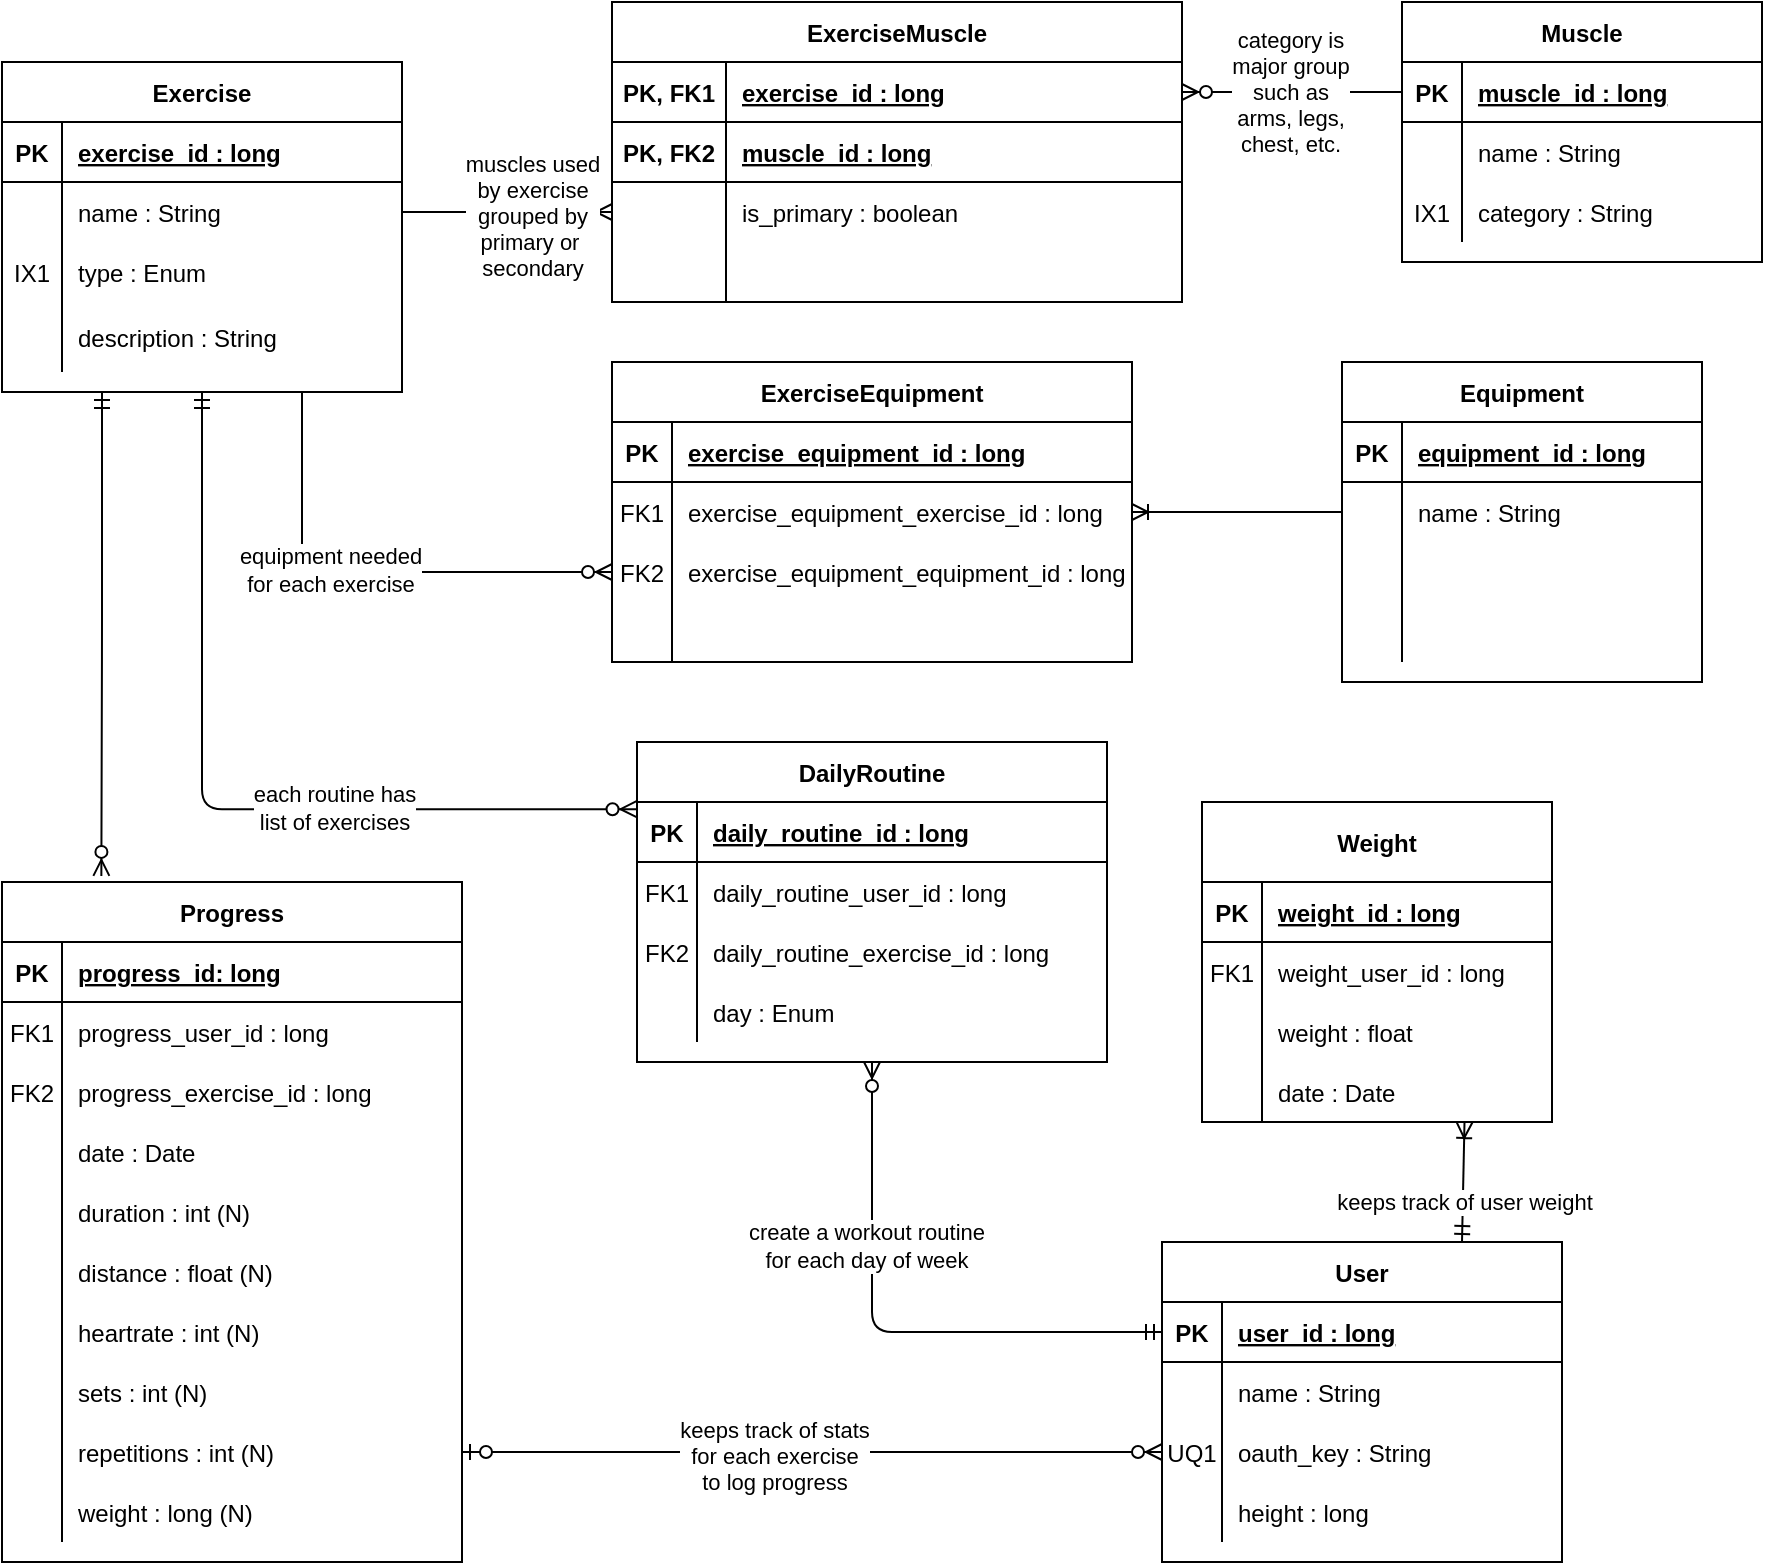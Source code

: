 <mxfile version="13.8.1" type="device"><diagram id="Q6YfByepirMHfdgDxiGw" name="Page-1"><mxGraphModel dx="1024" dy="472" grid="1" gridSize="10" guides="1" tooltips="1" connect="1" arrows="1" fold="1" page="1" pageScale="1" pageWidth="850" pageHeight="1100" math="0" shadow="0"><root><mxCell id="0"/><mxCell id="1" parent="0"/><mxCell id="9hliLJSUuDG-UG1t3mNE-100" value="" style="fontSize=12;html=1;endArrow=ERzeroToMany;endFill=1;exitX=1;exitY=0.5;exitDx=0;exitDy=0;entryX=0;entryY=0.5;entryDx=0;entryDy=0;" parent="1" source="9hliLJSUuDG-UG1t3mNE-5" edge="1" target="9hliLJSUuDG-UG1t3mNE-18"><mxGeometry width="100" height="100" relative="1" as="geometry"><mxPoint x="250" y="220" as="sourcePoint"/><mxPoint x="300" y="205" as="targetPoint"/></mxGeometry></mxCell><mxCell id="RDluwMORNLAqVn_TTHdL-29" value="&lt;span style=&quot;color: rgba(0 , 0 , 0 , 0) ; font-family: monospace ; font-size: 0px ; background-color: rgb(248 , 249 , 250)&quot;&gt;%3CmxGraphModel%3E%3Croot%3E%3CmxCell%20id%3D%220%22%2F%3E%3CmxCell%20id%3D%221%22%20parent%3D%220%22%2F%3E%3CmxCell%20id%3D%222%22%20value%3D%22muscles%20targeted%26lt%3Bbr%26gt%3Bby%20exercise%20grouped%26lt%3Bbr%26gt%3Bby%20primary%20and%26amp%3Bnbsp%3B%26lt%3Bbr%26gt%3Bsecondary%22%20style%3D%22edgeLabel%3Bhtml%3D1%3Balign%3Dcenter%3BverticalAlign%3Dmiddle%3Bresizable%3D0%3Bpoints%3D%5B%5D%3B%22%20vertex%3D%221%22%20connectable%3D%220%22%20parent%3D%221%22%3E%3CmxGeometry%20x%3D%22291%22%20y%3D%22166%22%20as%3D%22geometry%22%2F%3E%3C%2FmxCell%3E%3C%2Froot%3E%3C%2FmxGraphModel%3E&lt;/span&gt;&lt;span style=&quot;color: rgba(0 , 0 , 0 , 0) ; font-family: monospace ; font-size: 0px ; background-color: rgb(248 , 249 , 250)&quot;&gt;%3CmxGraphModel%3E%3Croot%3E%3CmxCell%20id%3D%220%22%2F%3E%3CmxCell%20id%3D%221%22%20parent%3D%220%22%2F%3E%3CmxCell%20id%3D%222%22%20value%3D%22muscles%20targeted%26lt%3Bbr%26gt%3Bby%20exercise%20grouped%26lt%3Bbr%26gt%3Bby%20primary%20and%26amp%3Bnbsp%3B%26lt%3Bbr%26gt%3Bsecondary%22%20style%3D%22edgeLabel%3Bhtml%3D1%3Balign%3Dcenter%3BverticalAlign%3Dmiddle%3Bresizable%3D0%3Bpoints%3D%5B%5D%3B%22%20vertex%3D%221%22%20connectable%3D%220%22%20parent%3D%221%22%3E%3CmxGeometry%20x%3D%22291%22%20y%3D%22166%22%20as%3D%22geometry%22%2F%3E%3C%2FmxCell%3E%3C%2Froot%3E%3C%2FmxGraphModel%3E&lt;/span&gt;" style="edgeLabel;html=1;align=center;verticalAlign=middle;resizable=0;points=[];" vertex="1" connectable="0" parent="9hliLJSUuDG-UG1t3mNE-100"><mxGeometry x="0.147" y="-1" relative="1" as="geometry"><mxPoint as="offset"/></mxGeometry></mxCell><mxCell id="RDluwMORNLAqVn_TTHdL-30" value="muscles used&lt;br&gt;by exercise&lt;br&gt;grouped by&lt;br&gt;primary or&amp;nbsp;&lt;br&gt;secondary" style="edgeLabel;html=1;align=center;verticalAlign=middle;resizable=0;points=[];" vertex="1" connectable="0" parent="9hliLJSUuDG-UG1t3mNE-100"><mxGeometry x="0.227" y="-2" relative="1" as="geometry"><mxPoint as="offset"/></mxGeometry></mxCell><mxCell id="9hliLJSUuDG-UG1t3mNE-103" value="" style="fontSize=12;html=1;endArrow=ERzeroToMany;entryX=0;entryY=0.5;entryDx=0;entryDy=0;exitX=0.75;exitY=1;exitDx=0;exitDy=0;edgeStyle=orthogonalEdgeStyle;endFill=1;" parent="1" source="9hliLJSUuDG-UG1t3mNE-1" target="9hliLJSUuDG-UG1t3mNE-94" edge="1"><mxGeometry width="100" height="100" relative="1" as="geometry"><mxPoint x="210" y="260" as="sourcePoint"/><mxPoint x="350" y="250" as="targetPoint"/></mxGeometry></mxCell><mxCell id="RDluwMORNLAqVn_TTHdL-28" value="equipment needed&lt;br&gt;for each exercise" style="edgeLabel;html=1;align=center;verticalAlign=middle;resizable=0;points=[];" vertex="1" connectable="0" parent="9hliLJSUuDG-UG1t3mNE-103"><mxGeometry x="-0.277" y="14" relative="1" as="geometry"><mxPoint as="offset"/></mxGeometry></mxCell><mxCell id="9hliLJSUuDG-UG1t3mNE-104" value="" style="fontSize=12;html=1;endArrow=ERoneToMany;edgeStyle=elbowEdgeStyle;entryX=1;entryY=0.5;entryDx=0;entryDy=0;exitX=0;exitY=0.5;exitDx=0;exitDy=0;" parent="1" source="9hliLJSUuDG-UG1t3mNE-31" target="9hliLJSUuDG-UG1t3mNE-91" edge="1"><mxGeometry width="100" height="100" relative="1" as="geometry"><mxPoint x="676" y="450" as="sourcePoint"/><mxPoint x="620" y="550" as="targetPoint"/></mxGeometry></mxCell><mxCell id="9hliLJSUuDG-UG1t3mNE-105" value="" style="edgeStyle=entityRelationEdgeStyle;fontSize=12;html=1;endArrow=ERzeroToMany;entryX=1;entryY=0.5;entryDx=0;entryDy=0;exitX=0;exitY=0.5;exitDx=0;exitDy=0;endFill=1;" parent="1" source="9hliLJSUuDG-UG1t3mNE-41" target="9hliLJSUuDG-UG1t3mNE-15" edge="1"><mxGeometry width="100" height="100" relative="1" as="geometry"><mxPoint x="860" y="50" as="sourcePoint"/><mxPoint x="690" y="50" as="targetPoint"/></mxGeometry></mxCell><mxCell id="RDluwMORNLAqVn_TTHdL-31" value="category is&lt;br&gt;major group&lt;br&gt;such as&lt;br&gt;arms, legs,&lt;br&gt;chest, etc." style="edgeLabel;html=1;align=center;verticalAlign=middle;resizable=0;points=[];" vertex="1" connectable="0" parent="9hliLJSUuDG-UG1t3mNE-105"><mxGeometry x="0.018" relative="1" as="geometry"><mxPoint as="offset"/></mxGeometry></mxCell><mxCell id="9hliLJSUuDG-UG1t3mNE-178" value="" style="fontSize=12;html=1;endArrow=ERoneToMany;startArrow=ERmandOne;startFill=0;exitX=0.75;exitY=0;exitDx=0;exitDy=0;entryX=0.75;entryY=1;entryDx=0;entryDy=0;" parent="1" source="9hliLJSUuDG-UG1t3mNE-108" target="9hliLJSUuDG-UG1t3mNE-124" edge="1"><mxGeometry width="100" height="100" relative="1" as="geometry"><mxPoint x="780" y="638" as="sourcePoint"/><mxPoint x="780" y="620" as="targetPoint"/></mxGeometry></mxCell><mxCell id="RDluwMORNLAqVn_TTHdL-20" value="keeps track of user weight" style="edgeLabel;html=1;align=center;verticalAlign=middle;resizable=0;points=[];" vertex="1" connectable="0" parent="9hliLJSUuDG-UG1t3mNE-178"><mxGeometry x="-0.327" relative="1" as="geometry"><mxPoint as="offset"/></mxGeometry></mxCell><mxCell id="9hliLJSUuDG-UG1t3mNE-179" value="" style="fontSize=12;html=1;endArrow=ERzeroToMany;startArrow=ERmandOne;startFill=0;exitX=0;exitY=0.5;exitDx=0;exitDy=0;edgeStyle=orthogonalEdgeStyle;elbow=vertical;entryX=0.5;entryY=1;entryDx=0;entryDy=0;endFill=1;" parent="1" source="9hliLJSUuDG-UG1t3mNE-109" target="9hliLJSUuDG-UG1t3mNE-152" edge="1"><mxGeometry width="100" height="100" relative="1" as="geometry"><mxPoint x="630" y="552" as="sourcePoint"/><mxPoint x="440" y="590" as="targetPoint"/></mxGeometry></mxCell><mxCell id="RDluwMORNLAqVn_TTHdL-21" value="create a workout routine&lt;br&gt;for each day of week" style="edgeLabel;html=1;align=center;verticalAlign=middle;resizable=0;points=[];" vertex="1" connectable="0" parent="9hliLJSUuDG-UG1t3mNE-179"><mxGeometry x="0.036" y="-43" relative="1" as="geometry"><mxPoint x="-46" y="-43" as="offset"/></mxGeometry></mxCell><mxCell id="9hliLJSUuDG-UG1t3mNE-218" value="" style="fontSize=12;html=1;endArrow=ERzeroToMany;startArrow=ERmandOne;startFill=0;entryX=-0.001;entryY=0.12;entryDx=0;entryDy=0;exitX=0.5;exitY=1;exitDx=0;exitDy=0;entryPerimeter=0;edgeStyle=orthogonalEdgeStyle;endFill=1;" parent="1" target="9hliLJSUuDG-UG1t3mNE-153" edge="1" source="9hliLJSUuDG-UG1t3mNE-1"><mxGeometry width="100" height="100" relative="1" as="geometry"><mxPoint x="160" y="260" as="sourcePoint"/><mxPoint x="185" y="340" as="targetPoint"/></mxGeometry></mxCell><mxCell id="RDluwMORNLAqVn_TTHdL-23" value="each routine has &lt;br&gt;list of exercises" style="edgeLabel;html=1;align=center;verticalAlign=middle;resizable=0;points=[];" vertex="1" connectable="0" parent="9hliLJSUuDG-UG1t3mNE-218"><mxGeometry x="-0.024" y="66" relative="1" as="geometry"><mxPoint as="offset"/></mxGeometry></mxCell><mxCell id="9hliLJSUuDG-UG1t3mNE-219" value="" style="edgeStyle=entityRelationEdgeStyle;fontSize=12;html=1;endArrow=ERzeroToMany;exitX=1;exitY=0.5;exitDx=0;exitDy=0;startArrow=ERzeroToOne;startFill=1;endFill=1;entryX=0;entryY=0.5;entryDx=0;entryDy=0;" parent="1" source="9hliLJSUuDG-UG1t3mNE-212" target="9hliLJSUuDG-UG1t3mNE-115" edge="1"><mxGeometry width="100" height="100" relative="1" as="geometry"><mxPoint x="321" y="653" as="sourcePoint"/><mxPoint x="730" y="860" as="targetPoint"/></mxGeometry></mxCell><mxCell id="RDluwMORNLAqVn_TTHdL-24" value="keeps track of stats &lt;br&gt;for each exercise&lt;br&gt;to log progress" style="edgeLabel;html=1;align=center;verticalAlign=middle;resizable=0;points=[];" vertex="1" connectable="0" parent="9hliLJSUuDG-UG1t3mNE-219"><mxGeometry x="-0.109" y="-2" relative="1" as="geometry"><mxPoint as="offset"/></mxGeometry></mxCell><mxCell id="9hliLJSUuDG-UG1t3mNE-221" value="" style="edgeStyle=orthogonalEdgeStyle;fontSize=12;html=1;endArrow=ERzeroToMany;entryX=0.216;entryY=-0.009;entryDx=0;entryDy=0;startArrow=ERmandOne;startFill=0;endFill=1;jumpSize=6;exitX=0.25;exitY=1;exitDx=0;exitDy=0;entryPerimeter=0;" parent="1" target="9hliLJSUuDG-UG1t3mNE-165" edge="1" source="9hliLJSUuDG-UG1t3mNE-1"><mxGeometry width="100" height="100" relative="1" as="geometry"><mxPoint x="30" y="265" as="sourcePoint"/><mxPoint x="520" y="430" as="targetPoint"/></mxGeometry></mxCell><mxCell id="9hliLJSUuDG-UG1t3mNE-1" value="Exercise" style="shape=table;startSize=30;container=1;collapsible=1;childLayout=tableLayout;fixedRows=1;rowLines=0;fontStyle=1;align=center;resizeLast=1;" parent="1" vertex="1"><mxGeometry x="40" y="90" width="200" height="165" as="geometry"/></mxCell><mxCell id="9hliLJSUuDG-UG1t3mNE-2" value="" style="shape=partialRectangle;collapsible=0;dropTarget=0;pointerEvents=0;fillColor=none;top=0;left=0;bottom=1;right=0;points=[[0,0.5],[1,0.5]];portConstraint=eastwest;" parent="9hliLJSUuDG-UG1t3mNE-1" vertex="1"><mxGeometry y="30" width="200" height="30" as="geometry"/></mxCell><mxCell id="9hliLJSUuDG-UG1t3mNE-3" value="PK" style="shape=partialRectangle;connectable=0;fillColor=none;top=0;left=0;bottom=0;right=0;fontStyle=1;overflow=hidden;" parent="9hliLJSUuDG-UG1t3mNE-2" vertex="1"><mxGeometry width="30" height="30" as="geometry"/></mxCell><mxCell id="9hliLJSUuDG-UG1t3mNE-4" value="exercise_id : long" style="shape=partialRectangle;connectable=0;fillColor=none;top=0;left=0;bottom=0;right=0;align=left;spacingLeft=6;fontStyle=5;overflow=hidden;" parent="9hliLJSUuDG-UG1t3mNE-2" vertex="1"><mxGeometry x="30" width="170" height="30" as="geometry"/></mxCell><mxCell id="9hliLJSUuDG-UG1t3mNE-5" value="" style="shape=partialRectangle;collapsible=0;dropTarget=0;pointerEvents=0;fillColor=none;top=0;left=0;bottom=0;right=0;points=[[0,0.5],[1,0.5]];portConstraint=eastwest;" parent="9hliLJSUuDG-UG1t3mNE-1" vertex="1"><mxGeometry y="60" width="200" height="30" as="geometry"/></mxCell><mxCell id="9hliLJSUuDG-UG1t3mNE-6" value="" style="shape=partialRectangle;connectable=0;fillColor=none;top=0;left=0;bottom=0;right=0;editable=1;overflow=hidden;" parent="9hliLJSUuDG-UG1t3mNE-5" vertex="1"><mxGeometry width="30" height="30" as="geometry"/></mxCell><mxCell id="9hliLJSUuDG-UG1t3mNE-7" value="name : String" style="shape=partialRectangle;connectable=0;fillColor=none;top=0;left=0;bottom=0;right=0;align=left;spacingLeft=6;overflow=hidden;" parent="9hliLJSUuDG-UG1t3mNE-5" vertex="1"><mxGeometry x="30" width="170" height="30" as="geometry"/></mxCell><mxCell id="9hliLJSUuDG-UG1t3mNE-8" value="" style="shape=partialRectangle;collapsible=0;dropTarget=0;pointerEvents=0;fillColor=none;top=0;left=0;bottom=0;right=0;points=[[0,0.5],[1,0.5]];portConstraint=eastwest;" parent="9hliLJSUuDG-UG1t3mNE-1" vertex="1"><mxGeometry y="90" width="200" height="30" as="geometry"/></mxCell><mxCell id="9hliLJSUuDG-UG1t3mNE-9" value="IX1" style="shape=partialRectangle;connectable=0;fillColor=none;top=0;left=0;bottom=0;right=0;editable=1;overflow=hidden;" parent="9hliLJSUuDG-UG1t3mNE-8" vertex="1"><mxGeometry width="30" height="30" as="geometry"/></mxCell><mxCell id="9hliLJSUuDG-UG1t3mNE-10" value="type : Enum" style="shape=partialRectangle;connectable=0;fillColor=none;top=0;left=0;bottom=0;right=0;align=left;spacingLeft=6;overflow=hidden;" parent="9hliLJSUuDG-UG1t3mNE-8" vertex="1"><mxGeometry x="30" width="170" height="30" as="geometry"/></mxCell><mxCell id="9hliLJSUuDG-UG1t3mNE-71" value="" style="shape=partialRectangle;collapsible=0;dropTarget=0;pointerEvents=0;fillColor=none;top=0;left=0;bottom=0;right=0;points=[[0,0.5],[1,0.5]];portConstraint=eastwest;" parent="9hliLJSUuDG-UG1t3mNE-1" vertex="1"><mxGeometry y="120" width="200" height="35" as="geometry"/></mxCell><mxCell id="9hliLJSUuDG-UG1t3mNE-72" value="" style="shape=partialRectangle;connectable=0;fillColor=none;top=0;left=0;bottom=0;right=0;editable=1;overflow=hidden;" parent="9hliLJSUuDG-UG1t3mNE-71" vertex="1"><mxGeometry width="30" height="35" as="geometry"/></mxCell><mxCell id="9hliLJSUuDG-UG1t3mNE-73" value="description : String" style="shape=partialRectangle;connectable=0;fillColor=none;top=0;left=0;bottom=0;right=0;align=left;spacingLeft=6;overflow=hidden;" parent="9hliLJSUuDG-UG1t3mNE-71" vertex="1"><mxGeometry x="30" width="170" height="35" as="geometry"/></mxCell><mxCell id="9hliLJSUuDG-UG1t3mNE-27" value="Equipment" style="shape=table;startSize=30;container=1;collapsible=1;childLayout=tableLayout;fixedRows=1;rowLines=0;fontStyle=1;align=center;resizeLast=1;" parent="1" vertex="1"><mxGeometry x="710" y="240" width="180" height="160" as="geometry"/></mxCell><mxCell id="9hliLJSUuDG-UG1t3mNE-28" value="" style="shape=partialRectangle;collapsible=0;dropTarget=0;pointerEvents=0;fillColor=none;top=0;left=0;bottom=1;right=0;points=[[0,0.5],[1,0.5]];portConstraint=eastwest;" parent="9hliLJSUuDG-UG1t3mNE-27" vertex="1"><mxGeometry y="30" width="180" height="30" as="geometry"/></mxCell><mxCell id="9hliLJSUuDG-UG1t3mNE-29" value="PK" style="shape=partialRectangle;connectable=0;fillColor=none;top=0;left=0;bottom=0;right=0;fontStyle=1;overflow=hidden;" parent="9hliLJSUuDG-UG1t3mNE-28" vertex="1"><mxGeometry width="30" height="30" as="geometry"/></mxCell><mxCell id="9hliLJSUuDG-UG1t3mNE-30" value="equipment_id : long" style="shape=partialRectangle;connectable=0;fillColor=none;top=0;left=0;bottom=0;right=0;align=left;spacingLeft=6;fontStyle=5;overflow=hidden;" parent="9hliLJSUuDG-UG1t3mNE-28" vertex="1"><mxGeometry x="30" width="150" height="30" as="geometry"/></mxCell><mxCell id="9hliLJSUuDG-UG1t3mNE-31" value="" style="shape=partialRectangle;collapsible=0;dropTarget=0;pointerEvents=0;fillColor=none;top=0;left=0;bottom=0;right=0;points=[[0,0.5],[1,0.5]];portConstraint=eastwest;" parent="9hliLJSUuDG-UG1t3mNE-27" vertex="1"><mxGeometry y="60" width="180" height="30" as="geometry"/></mxCell><mxCell id="9hliLJSUuDG-UG1t3mNE-32" value="" style="shape=partialRectangle;connectable=0;fillColor=none;top=0;left=0;bottom=0;right=0;editable=1;overflow=hidden;" parent="9hliLJSUuDG-UG1t3mNE-31" vertex="1"><mxGeometry width="30" height="30" as="geometry"/></mxCell><mxCell id="9hliLJSUuDG-UG1t3mNE-33" value="name : String" style="shape=partialRectangle;connectable=0;fillColor=none;top=0;left=0;bottom=0;right=0;align=left;spacingLeft=6;overflow=hidden;" parent="9hliLJSUuDG-UG1t3mNE-31" vertex="1"><mxGeometry x="30" width="150" height="30" as="geometry"/></mxCell><mxCell id="9hliLJSUuDG-UG1t3mNE-34" value="" style="shape=partialRectangle;collapsible=0;dropTarget=0;pointerEvents=0;fillColor=none;top=0;left=0;bottom=0;right=0;points=[[0,0.5],[1,0.5]];portConstraint=eastwest;" parent="9hliLJSUuDG-UG1t3mNE-27" vertex="1"><mxGeometry y="90" width="180" height="30" as="geometry"/></mxCell><mxCell id="9hliLJSUuDG-UG1t3mNE-35" value="" style="shape=partialRectangle;connectable=0;fillColor=none;top=0;left=0;bottom=0;right=0;editable=1;overflow=hidden;" parent="9hliLJSUuDG-UG1t3mNE-34" vertex="1"><mxGeometry width="30" height="30" as="geometry"/></mxCell><mxCell id="9hliLJSUuDG-UG1t3mNE-36" value="" style="shape=partialRectangle;connectable=0;fillColor=none;top=0;left=0;bottom=0;right=0;align=left;spacingLeft=6;overflow=hidden;" parent="9hliLJSUuDG-UG1t3mNE-34" vertex="1"><mxGeometry x="30" width="150" height="30" as="geometry"/></mxCell><mxCell id="9hliLJSUuDG-UG1t3mNE-37" value="" style="shape=partialRectangle;collapsible=0;dropTarget=0;pointerEvents=0;fillColor=none;top=0;left=0;bottom=0;right=0;points=[[0,0.5],[1,0.5]];portConstraint=eastwest;" parent="9hliLJSUuDG-UG1t3mNE-27" vertex="1"><mxGeometry y="120" width="180" height="30" as="geometry"/></mxCell><mxCell id="9hliLJSUuDG-UG1t3mNE-38" value="" style="shape=partialRectangle;connectable=0;fillColor=none;top=0;left=0;bottom=0;right=0;editable=1;overflow=hidden;" parent="9hliLJSUuDG-UG1t3mNE-37" vertex="1"><mxGeometry width="30" height="30" as="geometry"/></mxCell><mxCell id="9hliLJSUuDG-UG1t3mNE-39" value="" style="shape=partialRectangle;connectable=0;fillColor=none;top=0;left=0;bottom=0;right=0;align=left;spacingLeft=6;overflow=hidden;" parent="9hliLJSUuDG-UG1t3mNE-37" vertex="1"><mxGeometry x="30" width="150" height="30" as="geometry"/></mxCell><mxCell id="9hliLJSUuDG-UG1t3mNE-87" value="ExerciseEquipment" style="shape=table;startSize=30;container=1;collapsible=1;childLayout=tableLayout;fixedRows=1;rowLines=0;fontStyle=1;align=center;resizeLast=1;" parent="1" vertex="1"><mxGeometry x="345" y="240" width="260" height="150" as="geometry"/></mxCell><mxCell id="9hliLJSUuDG-UG1t3mNE-88" value="" style="shape=partialRectangle;collapsible=0;dropTarget=0;pointerEvents=0;fillColor=none;top=0;left=0;bottom=1;right=0;points=[[0,0.5],[1,0.5]];portConstraint=eastwest;" parent="9hliLJSUuDG-UG1t3mNE-87" vertex="1"><mxGeometry y="30" width="260" height="30" as="geometry"/></mxCell><mxCell id="9hliLJSUuDG-UG1t3mNE-89" value="PK" style="shape=partialRectangle;connectable=0;fillColor=none;top=0;left=0;bottom=0;right=0;fontStyle=1;overflow=hidden;" parent="9hliLJSUuDG-UG1t3mNE-88" vertex="1"><mxGeometry width="30" height="30" as="geometry"/></mxCell><mxCell id="9hliLJSUuDG-UG1t3mNE-90" value="exercise_equipment_id : long" style="shape=partialRectangle;connectable=0;fillColor=none;top=0;left=0;bottom=0;right=0;align=left;spacingLeft=6;fontStyle=5;overflow=hidden;" parent="9hliLJSUuDG-UG1t3mNE-88" vertex="1"><mxGeometry x="30" width="230" height="30" as="geometry"/></mxCell><mxCell id="9hliLJSUuDG-UG1t3mNE-91" value="" style="shape=partialRectangle;collapsible=0;dropTarget=0;pointerEvents=0;fillColor=none;top=0;left=0;bottom=0;right=0;points=[[0,0.5],[1,0.5]];portConstraint=eastwest;" parent="9hliLJSUuDG-UG1t3mNE-87" vertex="1"><mxGeometry y="60" width="260" height="30" as="geometry"/></mxCell><mxCell id="9hliLJSUuDG-UG1t3mNE-92" value="FK1" style="shape=partialRectangle;connectable=0;fillColor=none;top=0;left=0;bottom=0;right=0;editable=1;overflow=hidden;" parent="9hliLJSUuDG-UG1t3mNE-91" vertex="1"><mxGeometry width="30" height="30" as="geometry"/></mxCell><mxCell id="9hliLJSUuDG-UG1t3mNE-93" value="exercise_equipment_exercise_id : long" style="shape=partialRectangle;connectable=0;fillColor=none;top=0;left=0;bottom=0;right=0;align=left;spacingLeft=6;overflow=hidden;" parent="9hliLJSUuDG-UG1t3mNE-91" vertex="1"><mxGeometry x="30" width="230" height="30" as="geometry"/></mxCell><mxCell id="9hliLJSUuDG-UG1t3mNE-94" value="" style="shape=partialRectangle;collapsible=0;dropTarget=0;pointerEvents=0;fillColor=none;top=0;left=0;bottom=0;right=0;points=[[0,0.5],[1,0.5]];portConstraint=eastwest;" parent="9hliLJSUuDG-UG1t3mNE-87" vertex="1"><mxGeometry y="90" width="260" height="30" as="geometry"/></mxCell><mxCell id="9hliLJSUuDG-UG1t3mNE-95" value="FK2" style="shape=partialRectangle;connectable=0;fillColor=none;top=0;left=0;bottom=0;right=0;editable=1;overflow=hidden;" parent="9hliLJSUuDG-UG1t3mNE-94" vertex="1"><mxGeometry width="30" height="30" as="geometry"/></mxCell><mxCell id="9hliLJSUuDG-UG1t3mNE-96" value="exercise_equipment_equipment_id : long" style="shape=partialRectangle;connectable=0;fillColor=none;top=0;left=0;bottom=0;right=0;align=left;spacingLeft=6;overflow=hidden;" parent="9hliLJSUuDG-UG1t3mNE-94" vertex="1"><mxGeometry x="30" width="230" height="30" as="geometry"/></mxCell><mxCell id="9hliLJSUuDG-UG1t3mNE-97" value="" style="shape=partialRectangle;collapsible=0;dropTarget=0;pointerEvents=0;fillColor=none;top=0;left=0;bottom=0;right=0;points=[[0,0.5],[1,0.5]];portConstraint=eastwest;" parent="9hliLJSUuDG-UG1t3mNE-87" vertex="1"><mxGeometry y="120" width="260" height="30" as="geometry"/></mxCell><mxCell id="9hliLJSUuDG-UG1t3mNE-98" value="" style="shape=partialRectangle;connectable=0;fillColor=none;top=0;left=0;bottom=0;right=0;editable=1;overflow=hidden;" parent="9hliLJSUuDG-UG1t3mNE-97" vertex="1"><mxGeometry width="30" height="30" as="geometry"/></mxCell><mxCell id="9hliLJSUuDG-UG1t3mNE-99" value="" style="shape=partialRectangle;connectable=0;fillColor=none;top=0;left=0;bottom=0;right=0;align=left;spacingLeft=6;overflow=hidden;" parent="9hliLJSUuDG-UG1t3mNE-97" vertex="1"><mxGeometry x="30" width="230" height="30" as="geometry"/></mxCell><mxCell id="9hliLJSUuDG-UG1t3mNE-40" value="Muscle" style="shape=table;startSize=30;container=1;collapsible=1;childLayout=tableLayout;fixedRows=1;rowLines=0;fontStyle=1;align=center;resizeLast=1;" parent="1" vertex="1"><mxGeometry x="740" y="60" width="180" height="130" as="geometry"/></mxCell><mxCell id="9hliLJSUuDG-UG1t3mNE-41" value="" style="shape=partialRectangle;collapsible=0;dropTarget=0;pointerEvents=0;fillColor=none;top=0;left=0;bottom=1;right=0;points=[[0,0.5],[1,0.5]];portConstraint=eastwest;" parent="9hliLJSUuDG-UG1t3mNE-40" vertex="1"><mxGeometry y="30" width="180" height="30" as="geometry"/></mxCell><mxCell id="9hliLJSUuDG-UG1t3mNE-42" value="PK" style="shape=partialRectangle;connectable=0;fillColor=none;top=0;left=0;bottom=0;right=0;fontStyle=1;overflow=hidden;" parent="9hliLJSUuDG-UG1t3mNE-41" vertex="1"><mxGeometry width="30" height="30" as="geometry"/></mxCell><mxCell id="9hliLJSUuDG-UG1t3mNE-43" value="muscle_id : long" style="shape=partialRectangle;connectable=0;fillColor=none;top=0;left=0;bottom=0;right=0;align=left;spacingLeft=6;fontStyle=5;overflow=hidden;" parent="9hliLJSUuDG-UG1t3mNE-41" vertex="1"><mxGeometry x="30" width="150" height="30" as="geometry"/></mxCell><mxCell id="9hliLJSUuDG-UG1t3mNE-44" value="" style="shape=partialRectangle;collapsible=0;dropTarget=0;pointerEvents=0;fillColor=none;top=0;left=0;bottom=0;right=0;points=[[0,0.5],[1,0.5]];portConstraint=eastwest;" parent="9hliLJSUuDG-UG1t3mNE-40" vertex="1"><mxGeometry y="60" width="180" height="30" as="geometry"/></mxCell><mxCell id="9hliLJSUuDG-UG1t3mNE-45" value="" style="shape=partialRectangle;connectable=0;fillColor=none;top=0;left=0;bottom=0;right=0;editable=1;overflow=hidden;" parent="9hliLJSUuDG-UG1t3mNE-44" vertex="1"><mxGeometry width="30" height="30" as="geometry"/></mxCell><mxCell id="9hliLJSUuDG-UG1t3mNE-46" value="name : String" style="shape=partialRectangle;connectable=0;fillColor=none;top=0;left=0;bottom=0;right=0;align=left;spacingLeft=6;overflow=hidden;" parent="9hliLJSUuDG-UG1t3mNE-44" vertex="1"><mxGeometry x="30" width="150" height="30" as="geometry"/></mxCell><mxCell id="9hliLJSUuDG-UG1t3mNE-47" value="" style="shape=partialRectangle;collapsible=0;dropTarget=0;pointerEvents=0;fillColor=none;top=0;left=0;bottom=0;right=0;points=[[0,0.5],[1,0.5]];portConstraint=eastwest;" parent="9hliLJSUuDG-UG1t3mNE-40" vertex="1"><mxGeometry y="90" width="180" height="30" as="geometry"/></mxCell><mxCell id="9hliLJSUuDG-UG1t3mNE-48" value="IX1" style="shape=partialRectangle;connectable=0;fillColor=none;top=0;left=0;bottom=0;right=0;editable=1;overflow=hidden;" parent="9hliLJSUuDG-UG1t3mNE-47" vertex="1"><mxGeometry width="30" height="30" as="geometry"/></mxCell><mxCell id="9hliLJSUuDG-UG1t3mNE-49" value="category : String" style="shape=partialRectangle;connectable=0;fillColor=none;top=0;left=0;bottom=0;right=0;align=left;spacingLeft=6;overflow=hidden;" parent="9hliLJSUuDG-UG1t3mNE-47" vertex="1"><mxGeometry x="30" width="150" height="30" as="geometry"/></mxCell><mxCell id="9hliLJSUuDG-UG1t3mNE-14" value="ExerciseMuscle" style="shape=table;startSize=30;container=1;collapsible=1;childLayout=tableLayout;fixedRows=1;rowLines=0;fontStyle=1;align=center;resizeLast=1;" parent="1" vertex="1"><mxGeometry x="345" y="60" width="285" height="150" as="geometry"/></mxCell><mxCell id="9hliLJSUuDG-UG1t3mNE-15" value="" style="shape=partialRectangle;collapsible=0;dropTarget=0;pointerEvents=0;fillColor=none;top=0;left=0;bottom=1;right=0;points=[[0,0.5],[1,0.5]];portConstraint=eastwest;" parent="9hliLJSUuDG-UG1t3mNE-14" vertex="1"><mxGeometry y="30" width="285" height="30" as="geometry"/></mxCell><mxCell id="9hliLJSUuDG-UG1t3mNE-16" value="PK, FK1" style="shape=partialRectangle;connectable=0;fillColor=none;top=0;left=0;bottom=0;right=0;fontStyle=1;overflow=hidden;" parent="9hliLJSUuDG-UG1t3mNE-15" vertex="1"><mxGeometry width="57" height="30" as="geometry"/></mxCell><mxCell id="9hliLJSUuDG-UG1t3mNE-17" value="exercise_id : long" style="shape=partialRectangle;connectable=0;fillColor=none;top=0;left=0;bottom=0;right=0;align=left;spacingLeft=6;fontStyle=5;overflow=hidden;" parent="9hliLJSUuDG-UG1t3mNE-15" vertex="1"><mxGeometry x="57" width="228" height="30" as="geometry"/></mxCell><mxCell id="RDluwMORNLAqVn_TTHdL-16" value="" style="shape=partialRectangle;collapsible=0;dropTarget=0;pointerEvents=0;fillColor=none;top=0;left=0;bottom=1;right=0;points=[[0,0.5],[1,0.5]];portConstraint=eastwest;" vertex="1" parent="9hliLJSUuDG-UG1t3mNE-14"><mxGeometry y="60" width="285" height="30" as="geometry"/></mxCell><mxCell id="RDluwMORNLAqVn_TTHdL-17" value="PK, FK2" style="shape=partialRectangle;connectable=0;fillColor=none;top=0;left=0;bottom=0;right=0;fontStyle=1;overflow=hidden;" vertex="1" parent="RDluwMORNLAqVn_TTHdL-16"><mxGeometry width="57" height="30" as="geometry"/></mxCell><mxCell id="RDluwMORNLAqVn_TTHdL-18" value="muscle_id : long" style="shape=partialRectangle;connectable=0;fillColor=none;top=0;left=0;bottom=0;right=0;align=left;spacingLeft=6;fontStyle=5;overflow=hidden;" vertex="1" parent="RDluwMORNLAqVn_TTHdL-16"><mxGeometry x="57" width="228" height="30" as="geometry"/></mxCell><mxCell id="9hliLJSUuDG-UG1t3mNE-18" value="" style="shape=partialRectangle;collapsible=0;dropTarget=0;pointerEvents=0;fillColor=none;top=0;left=0;bottom=0;right=0;points=[[0,0.5],[1,0.5]];portConstraint=eastwest;" parent="9hliLJSUuDG-UG1t3mNE-14" vertex="1"><mxGeometry y="90" width="285" height="30" as="geometry"/></mxCell><mxCell id="9hliLJSUuDG-UG1t3mNE-19" value="" style="shape=partialRectangle;connectable=0;fillColor=none;top=0;left=0;bottom=0;right=0;editable=1;overflow=hidden;" parent="9hliLJSUuDG-UG1t3mNE-18" vertex="1"><mxGeometry width="57" height="30" as="geometry"/></mxCell><mxCell id="9hliLJSUuDG-UG1t3mNE-20" value="is_primary : boolean" style="shape=partialRectangle;connectable=0;fillColor=none;top=0;left=0;bottom=0;right=0;align=left;spacingLeft=6;overflow=hidden;" parent="9hliLJSUuDG-UG1t3mNE-18" vertex="1"><mxGeometry x="57" width="228" height="30" as="geometry"/></mxCell><mxCell id="9hliLJSUuDG-UG1t3mNE-21" value="" style="shape=partialRectangle;collapsible=0;dropTarget=0;pointerEvents=0;fillColor=none;top=0;left=0;bottom=0;right=0;points=[[0,0.5],[1,0.5]];portConstraint=eastwest;" parent="9hliLJSUuDG-UG1t3mNE-14" vertex="1"><mxGeometry y="120" width="285" height="30" as="geometry"/></mxCell><mxCell id="9hliLJSUuDG-UG1t3mNE-22" value="" style="shape=partialRectangle;connectable=0;fillColor=none;top=0;left=0;bottom=0;right=0;editable=1;overflow=hidden;" parent="9hliLJSUuDG-UG1t3mNE-21" vertex="1"><mxGeometry width="57" height="30" as="geometry"/></mxCell><mxCell id="9hliLJSUuDG-UG1t3mNE-23" value="" style="shape=partialRectangle;connectable=0;fillColor=none;top=0;left=0;bottom=0;right=0;align=left;spacingLeft=6;overflow=hidden;" parent="9hliLJSUuDG-UG1t3mNE-21" vertex="1"><mxGeometry x="57" width="228" height="30" as="geometry"/></mxCell><mxCell id="9hliLJSUuDG-UG1t3mNE-165" value="Progress" style="shape=table;startSize=30;container=1;collapsible=1;childLayout=tableLayout;fixedRows=1;rowLines=0;fontStyle=1;align=center;resizeLast=1;" parent="1" vertex="1"><mxGeometry x="40" y="500" width="230" height="340" as="geometry"/></mxCell><mxCell id="9hliLJSUuDG-UG1t3mNE-166" value="" style="shape=partialRectangle;collapsible=0;dropTarget=0;pointerEvents=0;fillColor=none;top=0;left=0;bottom=1;right=0;points=[[0,0.5],[1,0.5]];portConstraint=eastwest;" parent="9hliLJSUuDG-UG1t3mNE-165" vertex="1"><mxGeometry y="30" width="230" height="30" as="geometry"/></mxCell><mxCell id="9hliLJSUuDG-UG1t3mNE-167" value="PK" style="shape=partialRectangle;connectable=0;fillColor=none;top=0;left=0;bottom=0;right=0;fontStyle=1;overflow=hidden;" parent="9hliLJSUuDG-UG1t3mNE-166" vertex="1"><mxGeometry width="30" height="30" as="geometry"/></mxCell><mxCell id="9hliLJSUuDG-UG1t3mNE-168" value="progress_id: long" style="shape=partialRectangle;connectable=0;fillColor=none;top=0;left=0;bottom=0;right=0;align=left;spacingLeft=6;fontStyle=5;overflow=hidden;" parent="9hliLJSUuDG-UG1t3mNE-166" vertex="1"><mxGeometry x="30" width="200" height="30" as="geometry"/></mxCell><mxCell id="9hliLJSUuDG-UG1t3mNE-169" value="" style="shape=partialRectangle;collapsible=0;dropTarget=0;pointerEvents=0;fillColor=none;top=0;left=0;bottom=0;right=0;points=[[0,0.5],[1,0.5]];portConstraint=eastwest;" parent="9hliLJSUuDG-UG1t3mNE-165" vertex="1"><mxGeometry y="60" width="230" height="30" as="geometry"/></mxCell><mxCell id="9hliLJSUuDG-UG1t3mNE-170" value="FK1" style="shape=partialRectangle;connectable=0;fillColor=none;top=0;left=0;bottom=0;right=0;editable=1;overflow=hidden;" parent="9hliLJSUuDG-UG1t3mNE-169" vertex="1"><mxGeometry width="30" height="30" as="geometry"/></mxCell><mxCell id="9hliLJSUuDG-UG1t3mNE-171" value="progress_user_id : long" style="shape=partialRectangle;connectable=0;fillColor=none;top=0;left=0;bottom=0;right=0;align=left;spacingLeft=6;overflow=hidden;" parent="9hliLJSUuDG-UG1t3mNE-169" vertex="1"><mxGeometry x="30" width="200" height="30" as="geometry"/></mxCell><mxCell id="9hliLJSUuDG-UG1t3mNE-172" value="" style="shape=partialRectangle;collapsible=0;dropTarget=0;pointerEvents=0;fillColor=none;top=0;left=0;bottom=0;right=0;points=[[0,0.5],[1,0.5]];portConstraint=eastwest;" parent="9hliLJSUuDG-UG1t3mNE-165" vertex="1"><mxGeometry y="90" width="230" height="30" as="geometry"/></mxCell><mxCell id="9hliLJSUuDG-UG1t3mNE-173" value="FK2" style="shape=partialRectangle;connectable=0;fillColor=none;top=0;left=0;bottom=0;right=0;editable=1;overflow=hidden;" parent="9hliLJSUuDG-UG1t3mNE-172" vertex="1"><mxGeometry width="30" height="30" as="geometry"/></mxCell><mxCell id="9hliLJSUuDG-UG1t3mNE-174" value="progress_exercise_id : long" style="shape=partialRectangle;connectable=0;fillColor=none;top=0;left=0;bottom=0;right=0;align=left;spacingLeft=6;overflow=hidden;" parent="9hliLJSUuDG-UG1t3mNE-172" vertex="1"><mxGeometry x="30" width="200" height="30" as="geometry"/></mxCell><mxCell id="9hliLJSUuDG-UG1t3mNE-175" value="" style="shape=partialRectangle;collapsible=0;dropTarget=0;pointerEvents=0;fillColor=none;top=0;left=0;bottom=0;right=0;points=[[0,0.5],[1,0.5]];portConstraint=eastwest;" parent="9hliLJSUuDG-UG1t3mNE-165" vertex="1"><mxGeometry y="120" width="230" height="30" as="geometry"/></mxCell><mxCell id="9hliLJSUuDG-UG1t3mNE-176" value="" style="shape=partialRectangle;connectable=0;fillColor=none;top=0;left=0;bottom=0;right=0;editable=1;overflow=hidden;" parent="9hliLJSUuDG-UG1t3mNE-175" vertex="1"><mxGeometry width="30" height="30" as="geometry"/></mxCell><mxCell id="9hliLJSUuDG-UG1t3mNE-177" value="date : Date" style="shape=partialRectangle;connectable=0;fillColor=none;top=0;left=0;bottom=0;right=0;align=left;spacingLeft=6;overflow=hidden;" parent="9hliLJSUuDG-UG1t3mNE-175" vertex="1"><mxGeometry x="30" width="200" height="30" as="geometry"/></mxCell><mxCell id="9hliLJSUuDG-UG1t3mNE-200" value="" style="shape=partialRectangle;collapsible=0;dropTarget=0;pointerEvents=0;fillColor=none;top=0;left=0;bottom=0;right=0;points=[[0,0.5],[1,0.5]];portConstraint=eastwest;" parent="9hliLJSUuDG-UG1t3mNE-165" vertex="1"><mxGeometry y="150" width="230" height="30" as="geometry"/></mxCell><mxCell id="9hliLJSUuDG-UG1t3mNE-201" value="" style="shape=partialRectangle;connectable=0;fillColor=none;top=0;left=0;bottom=0;right=0;editable=1;overflow=hidden;" parent="9hliLJSUuDG-UG1t3mNE-200" vertex="1"><mxGeometry width="30" height="30" as="geometry"/></mxCell><mxCell id="9hliLJSUuDG-UG1t3mNE-202" value="duration : int (N)" style="shape=partialRectangle;connectable=0;fillColor=none;top=0;left=0;bottom=0;right=0;align=left;spacingLeft=6;overflow=hidden;" parent="9hliLJSUuDG-UG1t3mNE-200" vertex="1"><mxGeometry x="30" width="200" height="30" as="geometry"/></mxCell><mxCell id="9hliLJSUuDG-UG1t3mNE-203" value="" style="shape=partialRectangle;collapsible=0;dropTarget=0;pointerEvents=0;fillColor=none;top=0;left=0;bottom=0;right=0;points=[[0,0.5],[1,0.5]];portConstraint=eastwest;" parent="9hliLJSUuDG-UG1t3mNE-165" vertex="1"><mxGeometry y="180" width="230" height="30" as="geometry"/></mxCell><mxCell id="9hliLJSUuDG-UG1t3mNE-204" value="" style="shape=partialRectangle;connectable=0;fillColor=none;top=0;left=0;bottom=0;right=0;editable=1;overflow=hidden;" parent="9hliLJSUuDG-UG1t3mNE-203" vertex="1"><mxGeometry width="30" height="30" as="geometry"/></mxCell><mxCell id="9hliLJSUuDG-UG1t3mNE-205" value="distance : float (N)" style="shape=partialRectangle;connectable=0;fillColor=none;top=0;left=0;bottom=0;right=0;align=left;spacingLeft=6;overflow=hidden;" parent="9hliLJSUuDG-UG1t3mNE-203" vertex="1"><mxGeometry x="30" width="200" height="30" as="geometry"/></mxCell><mxCell id="9hliLJSUuDG-UG1t3mNE-206" value="" style="shape=partialRectangle;collapsible=0;dropTarget=0;pointerEvents=0;fillColor=none;top=0;left=0;bottom=0;right=0;points=[[0,0.5],[1,0.5]];portConstraint=eastwest;" parent="9hliLJSUuDG-UG1t3mNE-165" vertex="1"><mxGeometry y="210" width="230" height="30" as="geometry"/></mxCell><mxCell id="9hliLJSUuDG-UG1t3mNE-207" value="" style="shape=partialRectangle;connectable=0;fillColor=none;top=0;left=0;bottom=0;right=0;editable=1;overflow=hidden;" parent="9hliLJSUuDG-UG1t3mNE-206" vertex="1"><mxGeometry width="30" height="30" as="geometry"/></mxCell><mxCell id="9hliLJSUuDG-UG1t3mNE-208" value="heartrate : int (N)" style="shape=partialRectangle;connectable=0;fillColor=none;top=0;left=0;bottom=0;right=0;align=left;spacingLeft=6;overflow=hidden;" parent="9hliLJSUuDG-UG1t3mNE-206" vertex="1"><mxGeometry x="30" width="200" height="30" as="geometry"/></mxCell><mxCell id="9hliLJSUuDG-UG1t3mNE-209" value="" style="shape=partialRectangle;collapsible=0;dropTarget=0;pointerEvents=0;fillColor=none;top=0;left=0;bottom=0;right=0;points=[[0,0.5],[1,0.5]];portConstraint=eastwest;" parent="9hliLJSUuDG-UG1t3mNE-165" vertex="1"><mxGeometry y="240" width="230" height="30" as="geometry"/></mxCell><mxCell id="9hliLJSUuDG-UG1t3mNE-210" value="" style="shape=partialRectangle;connectable=0;fillColor=none;top=0;left=0;bottom=0;right=0;editable=1;overflow=hidden;" parent="9hliLJSUuDG-UG1t3mNE-209" vertex="1"><mxGeometry width="30" height="30" as="geometry"/></mxCell><mxCell id="9hliLJSUuDG-UG1t3mNE-211" value="sets : int (N)" style="shape=partialRectangle;connectable=0;fillColor=none;top=0;left=0;bottom=0;right=0;align=left;spacingLeft=6;overflow=hidden;" parent="9hliLJSUuDG-UG1t3mNE-209" vertex="1"><mxGeometry x="30" width="200" height="30" as="geometry"/></mxCell><mxCell id="9hliLJSUuDG-UG1t3mNE-212" value="" style="shape=partialRectangle;collapsible=0;dropTarget=0;pointerEvents=0;fillColor=none;top=0;left=0;bottom=0;right=0;points=[[0,0.5],[1,0.5]];portConstraint=eastwest;" parent="9hliLJSUuDG-UG1t3mNE-165" vertex="1"><mxGeometry y="270" width="230" height="30" as="geometry"/></mxCell><mxCell id="9hliLJSUuDG-UG1t3mNE-213" value="" style="shape=partialRectangle;connectable=0;fillColor=none;top=0;left=0;bottom=0;right=0;editable=1;overflow=hidden;" parent="9hliLJSUuDG-UG1t3mNE-212" vertex="1"><mxGeometry width="30" height="30" as="geometry"/></mxCell><mxCell id="9hliLJSUuDG-UG1t3mNE-214" value="repetitions : int (N)" style="shape=partialRectangle;connectable=0;fillColor=none;top=0;left=0;bottom=0;right=0;align=left;spacingLeft=6;overflow=hidden;" parent="9hliLJSUuDG-UG1t3mNE-212" vertex="1"><mxGeometry x="30" width="200" height="30" as="geometry"/></mxCell><mxCell id="RDluwMORNLAqVn_TTHdL-4" value="" style="shape=partialRectangle;collapsible=0;dropTarget=0;pointerEvents=0;fillColor=none;top=0;left=0;bottom=0;right=0;points=[[0,0.5],[1,0.5]];portConstraint=eastwest;" vertex="1" parent="9hliLJSUuDG-UG1t3mNE-165"><mxGeometry y="300" width="230" height="30" as="geometry"/></mxCell><mxCell id="RDluwMORNLAqVn_TTHdL-5" value="" style="shape=partialRectangle;connectable=0;fillColor=none;top=0;left=0;bottom=0;right=0;editable=1;overflow=hidden;" vertex="1" parent="RDluwMORNLAqVn_TTHdL-4"><mxGeometry width="30" height="30" as="geometry"/></mxCell><mxCell id="RDluwMORNLAqVn_TTHdL-6" value="weight : long (N)" style="shape=partialRectangle;connectable=0;fillColor=none;top=0;left=0;bottom=0;right=0;align=left;spacingLeft=6;overflow=hidden;" vertex="1" parent="RDluwMORNLAqVn_TTHdL-4"><mxGeometry x="30" width="200" height="30" as="geometry"/></mxCell><mxCell id="9hliLJSUuDG-UG1t3mNE-152" value="DailyRoutine" style="shape=table;startSize=30;container=1;collapsible=1;childLayout=tableLayout;fixedRows=1;rowLines=0;fontStyle=1;align=center;resizeLast=1;" parent="1" vertex="1"><mxGeometry x="357.5" y="430" width="235" height="160" as="geometry"/></mxCell><mxCell id="9hliLJSUuDG-UG1t3mNE-153" value="" style="shape=partialRectangle;collapsible=0;dropTarget=0;pointerEvents=0;fillColor=none;top=0;left=0;bottom=1;right=0;points=[[0,0.5],[1,0.5]];portConstraint=eastwest;" parent="9hliLJSUuDG-UG1t3mNE-152" vertex="1"><mxGeometry y="30" width="235" height="30" as="geometry"/></mxCell><mxCell id="9hliLJSUuDG-UG1t3mNE-154" value="PK" style="shape=partialRectangle;connectable=0;fillColor=none;top=0;left=0;bottom=0;right=0;fontStyle=1;overflow=hidden;" parent="9hliLJSUuDG-UG1t3mNE-153" vertex="1"><mxGeometry width="30" height="30" as="geometry"/></mxCell><mxCell id="9hliLJSUuDG-UG1t3mNE-155" value="daily_routine_id : long" style="shape=partialRectangle;connectable=0;fillColor=none;top=0;left=0;bottom=0;right=0;align=left;spacingLeft=6;fontStyle=5;overflow=hidden;" parent="9hliLJSUuDG-UG1t3mNE-153" vertex="1"><mxGeometry x="30" width="205" height="30" as="geometry"/></mxCell><mxCell id="9hliLJSUuDG-UG1t3mNE-156" value="" style="shape=partialRectangle;collapsible=0;dropTarget=0;pointerEvents=0;fillColor=none;top=0;left=0;bottom=0;right=0;points=[[0,0.5],[1,0.5]];portConstraint=eastwest;" parent="9hliLJSUuDG-UG1t3mNE-152" vertex="1"><mxGeometry y="60" width="235" height="30" as="geometry"/></mxCell><mxCell id="9hliLJSUuDG-UG1t3mNE-157" value="FK1" style="shape=partialRectangle;connectable=0;fillColor=none;top=0;left=0;bottom=0;right=0;editable=1;overflow=hidden;" parent="9hliLJSUuDG-UG1t3mNE-156" vertex="1"><mxGeometry width="30" height="30" as="geometry"/></mxCell><mxCell id="9hliLJSUuDG-UG1t3mNE-158" value="daily_routine_user_id : long" style="shape=partialRectangle;connectable=0;fillColor=none;top=0;left=0;bottom=0;right=0;align=left;spacingLeft=6;overflow=hidden;" parent="9hliLJSUuDG-UG1t3mNE-156" vertex="1"><mxGeometry x="30" width="205" height="30" as="geometry"/></mxCell><mxCell id="9hliLJSUuDG-UG1t3mNE-159" value="" style="shape=partialRectangle;collapsible=0;dropTarget=0;pointerEvents=0;fillColor=none;top=0;left=0;bottom=0;right=0;points=[[0,0.5],[1,0.5]];portConstraint=eastwest;" parent="9hliLJSUuDG-UG1t3mNE-152" vertex="1"><mxGeometry y="90" width="235" height="30" as="geometry"/></mxCell><mxCell id="9hliLJSUuDG-UG1t3mNE-160" value="FK2" style="shape=partialRectangle;connectable=0;fillColor=none;top=0;left=0;bottom=0;right=0;editable=1;overflow=hidden;" parent="9hliLJSUuDG-UG1t3mNE-159" vertex="1"><mxGeometry width="30" height="30" as="geometry"/></mxCell><mxCell id="9hliLJSUuDG-UG1t3mNE-161" value="daily_routine_exercise_id : long" style="shape=partialRectangle;connectable=0;fillColor=none;top=0;left=0;bottom=0;right=0;align=left;spacingLeft=6;overflow=hidden;" parent="9hliLJSUuDG-UG1t3mNE-159" vertex="1"><mxGeometry x="30" width="205" height="30" as="geometry"/></mxCell><mxCell id="RDluwMORNLAqVn_TTHdL-8" value="" style="shape=partialRectangle;collapsible=0;dropTarget=0;pointerEvents=0;fillColor=none;top=0;left=0;bottom=0;right=0;points=[[0,0.5],[1,0.5]];portConstraint=eastwest;" vertex="1" parent="9hliLJSUuDG-UG1t3mNE-152"><mxGeometry y="120" width="235" height="30" as="geometry"/></mxCell><mxCell id="RDluwMORNLAqVn_TTHdL-9" value="" style="shape=partialRectangle;connectable=0;fillColor=none;top=0;left=0;bottom=0;right=0;editable=1;overflow=hidden;" vertex="1" parent="RDluwMORNLAqVn_TTHdL-8"><mxGeometry width="30" height="30" as="geometry"/></mxCell><mxCell id="RDluwMORNLAqVn_TTHdL-10" value="day : Enum" style="shape=partialRectangle;connectable=0;fillColor=none;top=0;left=0;bottom=0;right=0;align=left;spacingLeft=6;overflow=hidden;" vertex="1" parent="RDluwMORNLAqVn_TTHdL-8"><mxGeometry x="30" width="205" height="30" as="geometry"/></mxCell><mxCell id="9hliLJSUuDG-UG1t3mNE-108" value="User" style="shape=table;startSize=30;container=1;collapsible=1;childLayout=tableLayout;fixedRows=1;rowLines=0;fontStyle=1;align=center;resizeLast=1;" parent="1" vertex="1"><mxGeometry x="620" y="680" width="200" height="160" as="geometry"/></mxCell><mxCell id="9hliLJSUuDG-UG1t3mNE-109" value="" style="shape=partialRectangle;collapsible=0;dropTarget=0;pointerEvents=0;fillColor=none;top=0;left=0;bottom=1;right=0;points=[[0,0.5],[1,0.5]];portConstraint=eastwest;" parent="9hliLJSUuDG-UG1t3mNE-108" vertex="1"><mxGeometry y="30" width="200" height="30" as="geometry"/></mxCell><mxCell id="9hliLJSUuDG-UG1t3mNE-110" value="PK" style="shape=partialRectangle;connectable=0;fillColor=none;top=0;left=0;bottom=0;right=0;fontStyle=1;overflow=hidden;" parent="9hliLJSUuDG-UG1t3mNE-109" vertex="1"><mxGeometry width="30" height="30" as="geometry"/></mxCell><mxCell id="9hliLJSUuDG-UG1t3mNE-111" value="user_id : long" style="shape=partialRectangle;connectable=0;fillColor=none;top=0;left=0;bottom=0;right=0;align=left;spacingLeft=6;fontStyle=5;overflow=hidden;" parent="9hliLJSUuDG-UG1t3mNE-109" vertex="1"><mxGeometry x="30" width="170" height="30" as="geometry"/></mxCell><mxCell id="9hliLJSUuDG-UG1t3mNE-112" value="" style="shape=partialRectangle;collapsible=0;dropTarget=0;pointerEvents=0;fillColor=none;top=0;left=0;bottom=0;right=0;points=[[0,0.5],[1,0.5]];portConstraint=eastwest;" parent="9hliLJSUuDG-UG1t3mNE-108" vertex="1"><mxGeometry y="60" width="200" height="30" as="geometry"/></mxCell><mxCell id="9hliLJSUuDG-UG1t3mNE-113" value="" style="shape=partialRectangle;connectable=0;fillColor=none;top=0;left=0;bottom=0;right=0;editable=1;overflow=hidden;" parent="9hliLJSUuDG-UG1t3mNE-112" vertex="1"><mxGeometry width="30" height="30" as="geometry"/></mxCell><mxCell id="9hliLJSUuDG-UG1t3mNE-114" value="name : String" style="shape=partialRectangle;connectable=0;fillColor=none;top=0;left=0;bottom=0;right=0;align=left;spacingLeft=6;overflow=hidden;" parent="9hliLJSUuDG-UG1t3mNE-112" vertex="1"><mxGeometry x="30" width="170" height="30" as="geometry"/></mxCell><mxCell id="9hliLJSUuDG-UG1t3mNE-115" value="" style="shape=partialRectangle;collapsible=0;dropTarget=0;pointerEvents=0;fillColor=none;top=0;left=0;bottom=0;right=0;points=[[0,0.5],[1,0.5]];portConstraint=eastwest;" parent="9hliLJSUuDG-UG1t3mNE-108" vertex="1"><mxGeometry y="90" width="200" height="30" as="geometry"/></mxCell><mxCell id="9hliLJSUuDG-UG1t3mNE-116" value="UQ1" style="shape=partialRectangle;connectable=0;fillColor=none;top=0;left=0;bottom=0;right=0;editable=1;overflow=hidden;" parent="9hliLJSUuDG-UG1t3mNE-115" vertex="1"><mxGeometry width="30" height="30" as="geometry"/></mxCell><mxCell id="9hliLJSUuDG-UG1t3mNE-117" value="oauth_key : String" style="shape=partialRectangle;connectable=0;fillColor=none;top=0;left=0;bottom=0;right=0;align=left;spacingLeft=6;overflow=hidden;" parent="9hliLJSUuDG-UG1t3mNE-115" vertex="1"><mxGeometry x="30" width="170" height="30" as="geometry"/></mxCell><mxCell id="9hliLJSUuDG-UG1t3mNE-118" value="" style="shape=partialRectangle;collapsible=0;dropTarget=0;pointerEvents=0;fillColor=none;top=0;left=0;bottom=0;right=0;points=[[0,0.5],[1,0.5]];portConstraint=eastwest;" parent="9hliLJSUuDG-UG1t3mNE-108" vertex="1"><mxGeometry y="120" width="200" height="30" as="geometry"/></mxCell><mxCell id="9hliLJSUuDG-UG1t3mNE-119" value="" style="shape=partialRectangle;connectable=0;fillColor=none;top=0;left=0;bottom=0;right=0;editable=1;overflow=hidden;" parent="9hliLJSUuDG-UG1t3mNE-118" vertex="1"><mxGeometry width="30" height="30" as="geometry"/></mxCell><mxCell id="9hliLJSUuDG-UG1t3mNE-120" value="height : long" style="shape=partialRectangle;connectable=0;fillColor=none;top=0;left=0;bottom=0;right=0;align=left;spacingLeft=6;overflow=hidden;" parent="9hliLJSUuDG-UG1t3mNE-118" vertex="1"><mxGeometry x="30" width="170" height="30" as="geometry"/></mxCell><mxCell id="9hliLJSUuDG-UG1t3mNE-124" value="Weight" style="shape=table;startSize=40;container=1;collapsible=1;childLayout=tableLayout;fixedRows=1;rowLines=0;fontStyle=1;align=center;resizeLast=1;" parent="1" vertex="1"><mxGeometry x="640" y="460" width="175" height="160" as="geometry"/></mxCell><mxCell id="9hliLJSUuDG-UG1t3mNE-125" value="" style="shape=partialRectangle;collapsible=0;dropTarget=0;pointerEvents=0;fillColor=none;top=0;left=0;bottom=1;right=0;points=[[0,0.5],[1,0.5]];portConstraint=eastwest;" parent="9hliLJSUuDG-UG1t3mNE-124" vertex="1"><mxGeometry y="40" width="175" height="30" as="geometry"/></mxCell><mxCell id="9hliLJSUuDG-UG1t3mNE-126" value="PK" style="shape=partialRectangle;connectable=0;fillColor=none;top=0;left=0;bottom=0;right=0;fontStyle=1;overflow=hidden;" parent="9hliLJSUuDG-UG1t3mNE-125" vertex="1"><mxGeometry width="30" height="30" as="geometry"/></mxCell><mxCell id="9hliLJSUuDG-UG1t3mNE-127" value="weight_id : long" style="shape=partialRectangle;connectable=0;fillColor=none;top=0;left=0;bottom=0;right=0;align=left;spacingLeft=6;fontStyle=5;overflow=hidden;" parent="9hliLJSUuDG-UG1t3mNE-125" vertex="1"><mxGeometry x="30" width="145" height="30" as="geometry"/></mxCell><mxCell id="9hliLJSUuDG-UG1t3mNE-128" value="" style="shape=partialRectangle;collapsible=0;dropTarget=0;pointerEvents=0;fillColor=none;top=0;left=0;bottom=0;right=0;points=[[0,0.5],[1,0.5]];portConstraint=eastwest;" parent="9hliLJSUuDG-UG1t3mNE-124" vertex="1"><mxGeometry y="70" width="175" height="30" as="geometry"/></mxCell><mxCell id="9hliLJSUuDG-UG1t3mNE-129" value="FK1" style="shape=partialRectangle;connectable=0;fillColor=none;top=0;left=0;bottom=0;right=0;editable=1;overflow=hidden;" parent="9hliLJSUuDG-UG1t3mNE-128" vertex="1"><mxGeometry width="30" height="30" as="geometry"/></mxCell><mxCell id="9hliLJSUuDG-UG1t3mNE-130" value="weight_user_id : long" style="shape=partialRectangle;connectable=0;fillColor=none;top=0;left=0;bottom=0;right=0;align=left;spacingLeft=6;overflow=hidden;" parent="9hliLJSUuDG-UG1t3mNE-128" vertex="1"><mxGeometry x="30" width="145" height="30" as="geometry"/></mxCell><mxCell id="9hliLJSUuDG-UG1t3mNE-131" value="" style="shape=partialRectangle;collapsible=0;dropTarget=0;pointerEvents=0;fillColor=none;top=0;left=0;bottom=0;right=0;points=[[0,0.5],[1,0.5]];portConstraint=eastwest;" parent="9hliLJSUuDG-UG1t3mNE-124" vertex="1"><mxGeometry y="100" width="175" height="30" as="geometry"/></mxCell><mxCell id="9hliLJSUuDG-UG1t3mNE-132" value="" style="shape=partialRectangle;connectable=0;fillColor=none;top=0;left=0;bottom=0;right=0;editable=1;overflow=hidden;" parent="9hliLJSUuDG-UG1t3mNE-131" vertex="1"><mxGeometry width="30" height="30" as="geometry"/></mxCell><mxCell id="9hliLJSUuDG-UG1t3mNE-133" value="weight : float" style="shape=partialRectangle;connectable=0;fillColor=none;top=0;left=0;bottom=0;right=0;align=left;spacingLeft=6;overflow=hidden;" parent="9hliLJSUuDG-UG1t3mNE-131" vertex="1"><mxGeometry x="30" width="145" height="30" as="geometry"/></mxCell><mxCell id="RDluwMORNLAqVn_TTHdL-11" value="" style="shape=partialRectangle;collapsible=0;dropTarget=0;pointerEvents=0;fillColor=none;top=0;left=0;bottom=0;right=0;points=[[0,0.5],[1,0.5]];portConstraint=eastwest;" vertex="1" parent="9hliLJSUuDG-UG1t3mNE-124"><mxGeometry y="130" width="175" height="30" as="geometry"/></mxCell><mxCell id="RDluwMORNLAqVn_TTHdL-12" value="" style="shape=partialRectangle;connectable=0;fillColor=none;top=0;left=0;bottom=0;right=0;editable=1;overflow=hidden;" vertex="1" parent="RDluwMORNLAqVn_TTHdL-11"><mxGeometry width="30" height="30" as="geometry"/></mxCell><mxCell id="RDluwMORNLAqVn_TTHdL-13" value="date : Date" style="shape=partialRectangle;connectable=0;fillColor=none;top=0;left=0;bottom=0;right=0;align=left;spacingLeft=6;overflow=hidden;" vertex="1" parent="RDluwMORNLAqVn_TTHdL-11"><mxGeometry x="30" width="145" height="30" as="geometry"/></mxCell></root></mxGraphModel></diagram></mxfile>
